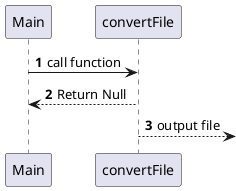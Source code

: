 @startuml
'https://plantuml.com/sequence-diagram

autonumber

Main -> convertFile: call function
convertFile --> Main: Return Null
convertFile-->: output file

@enduml